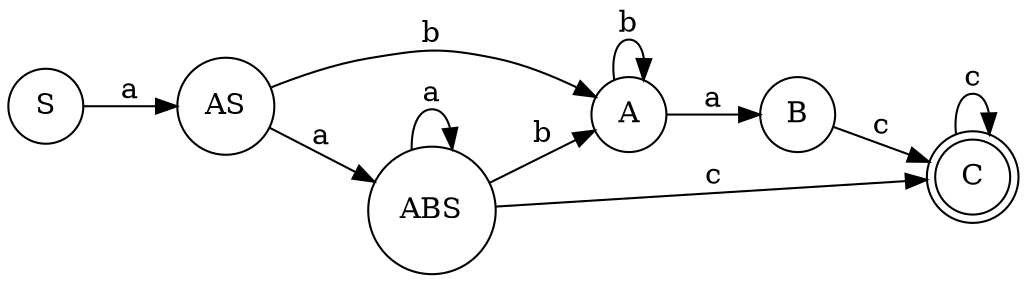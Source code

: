 digraph finite_state_machine {
    rankdir=LR;
    size="8,5"
    node [shape = circle];
A -> B[ label = "a" ];
A -> A[ label = "b" ];
AS -> ABS[ label = "a" ];
AS -> A[ label = "b" ];
ABS -> ABS[ label = "a" ];
ABS -> A[ label = "b" ];
ABS -> C[ label = "c" ];
B -> C[ label = "c" ];
S -> AS[ label = "a" ];
C -> C[ label = "c" ];
C [shape=doublecircle];
}
